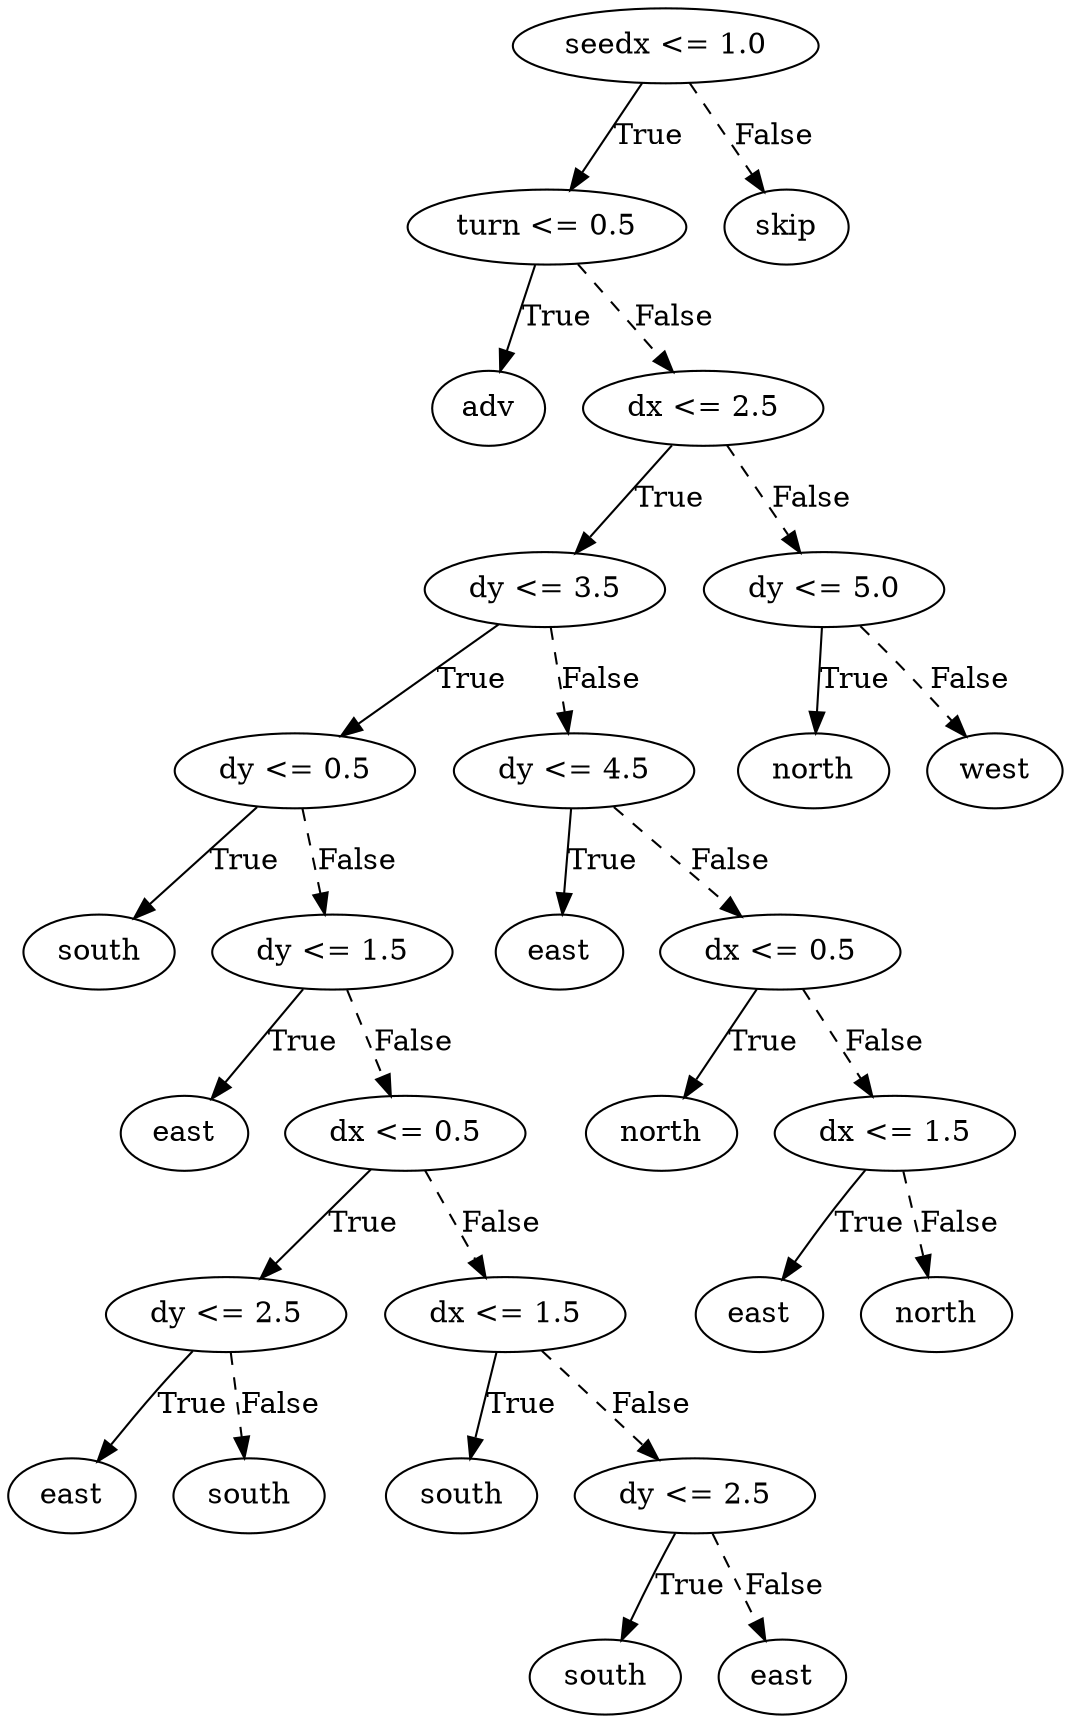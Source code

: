 digraph {
0 [label="seedx <= 1.0"];
1 [label="turn <= 0.5"];
2 [label="adv"];
1 -> 2 [label="True"];
3 [label="dx <= 2.5"];
4 [label="dy <= 3.5"];
5 [label="dy <= 0.5"];
6 [label="south"];
5 -> 6 [label="True"];
7 [label="dy <= 1.5"];
8 [label="east"];
7 -> 8 [label="True"];
9 [label="dx <= 0.5"];
10 [label="dy <= 2.5"];
11 [label="east"];
10 -> 11 [label="True"];
12 [label="south"];
10 -> 12 [style="dashed", label="False"];
9 -> 10 [label="True"];
13 [label="dx <= 1.5"];
14 [label="south"];
13 -> 14 [label="True"];
15 [label="dy <= 2.5"];
16 [label="south"];
15 -> 16 [label="True"];
17 [label="east"];
15 -> 17 [style="dashed", label="False"];
13 -> 15 [style="dashed", label="False"];
9 -> 13 [style="dashed", label="False"];
7 -> 9 [style="dashed", label="False"];
5 -> 7 [style="dashed", label="False"];
4 -> 5 [label="True"];
18 [label="dy <= 4.5"];
19 [label="east"];
18 -> 19 [label="True"];
20 [label="dx <= 0.5"];
21 [label="north"];
20 -> 21 [label="True"];
22 [label="dx <= 1.5"];
23 [label="east"];
22 -> 23 [label="True"];
24 [label="north"];
22 -> 24 [style="dashed", label="False"];
20 -> 22 [style="dashed", label="False"];
18 -> 20 [style="dashed", label="False"];
4 -> 18 [style="dashed", label="False"];
3 -> 4 [label="True"];
25 [label="dy <= 5.0"];
26 [label="north"];
25 -> 26 [label="True"];
27 [label="west"];
25 -> 27 [style="dashed", label="False"];
3 -> 25 [style="dashed", label="False"];
1 -> 3 [style="dashed", label="False"];
0 -> 1 [label="True"];
28 [label="skip"];
0 -> 28 [style="dashed", label="False"];

}